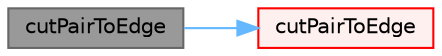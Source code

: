 digraph "cutPairToEdge"
{
 // LATEX_PDF_SIZE
  bgcolor="transparent";
  edge [fontname=Helvetica,fontsize=10,labelfontname=Helvetica,labelfontsize=10];
  node [fontname=Helvetica,fontsize=10,shape=box,height=0.2,width=0.4];
  rankdir="LR";
  Node1 [id="Node000001",label="cutPairToEdge",height=0.2,width=0.4,color="gray40", fillcolor="grey60", style="filled", fontcolor="black",tooltip=" "];
  Node1 -> Node2 [id="edge1_Node000001_Node000002",color="steelblue1",style="solid",tooltip=" "];
  Node2 [id="Node000002",label="cutPairToEdge",height=0.2,width=0.4,color="red", fillcolor="#FFF0F0", style="filled",URL="$classFoam_1_1edgeVertex.html#ad0994c975f433de197a2062ceb944a63",tooltip=" "];
}
